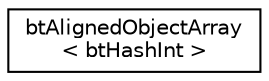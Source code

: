 digraph "Graphical Class Hierarchy"
{
  edge [fontname="Helvetica",fontsize="10",labelfontname="Helvetica",labelfontsize="10"];
  node [fontname="Helvetica",fontsize="10",shape=record];
  rankdir="LR";
  Node1 [label="btAlignedObjectArray\l\< btHashInt \>",height=0.2,width=0.4,color="black", fillcolor="white", style="filled",URL="$classbt_aligned_object_array.html"];
}

